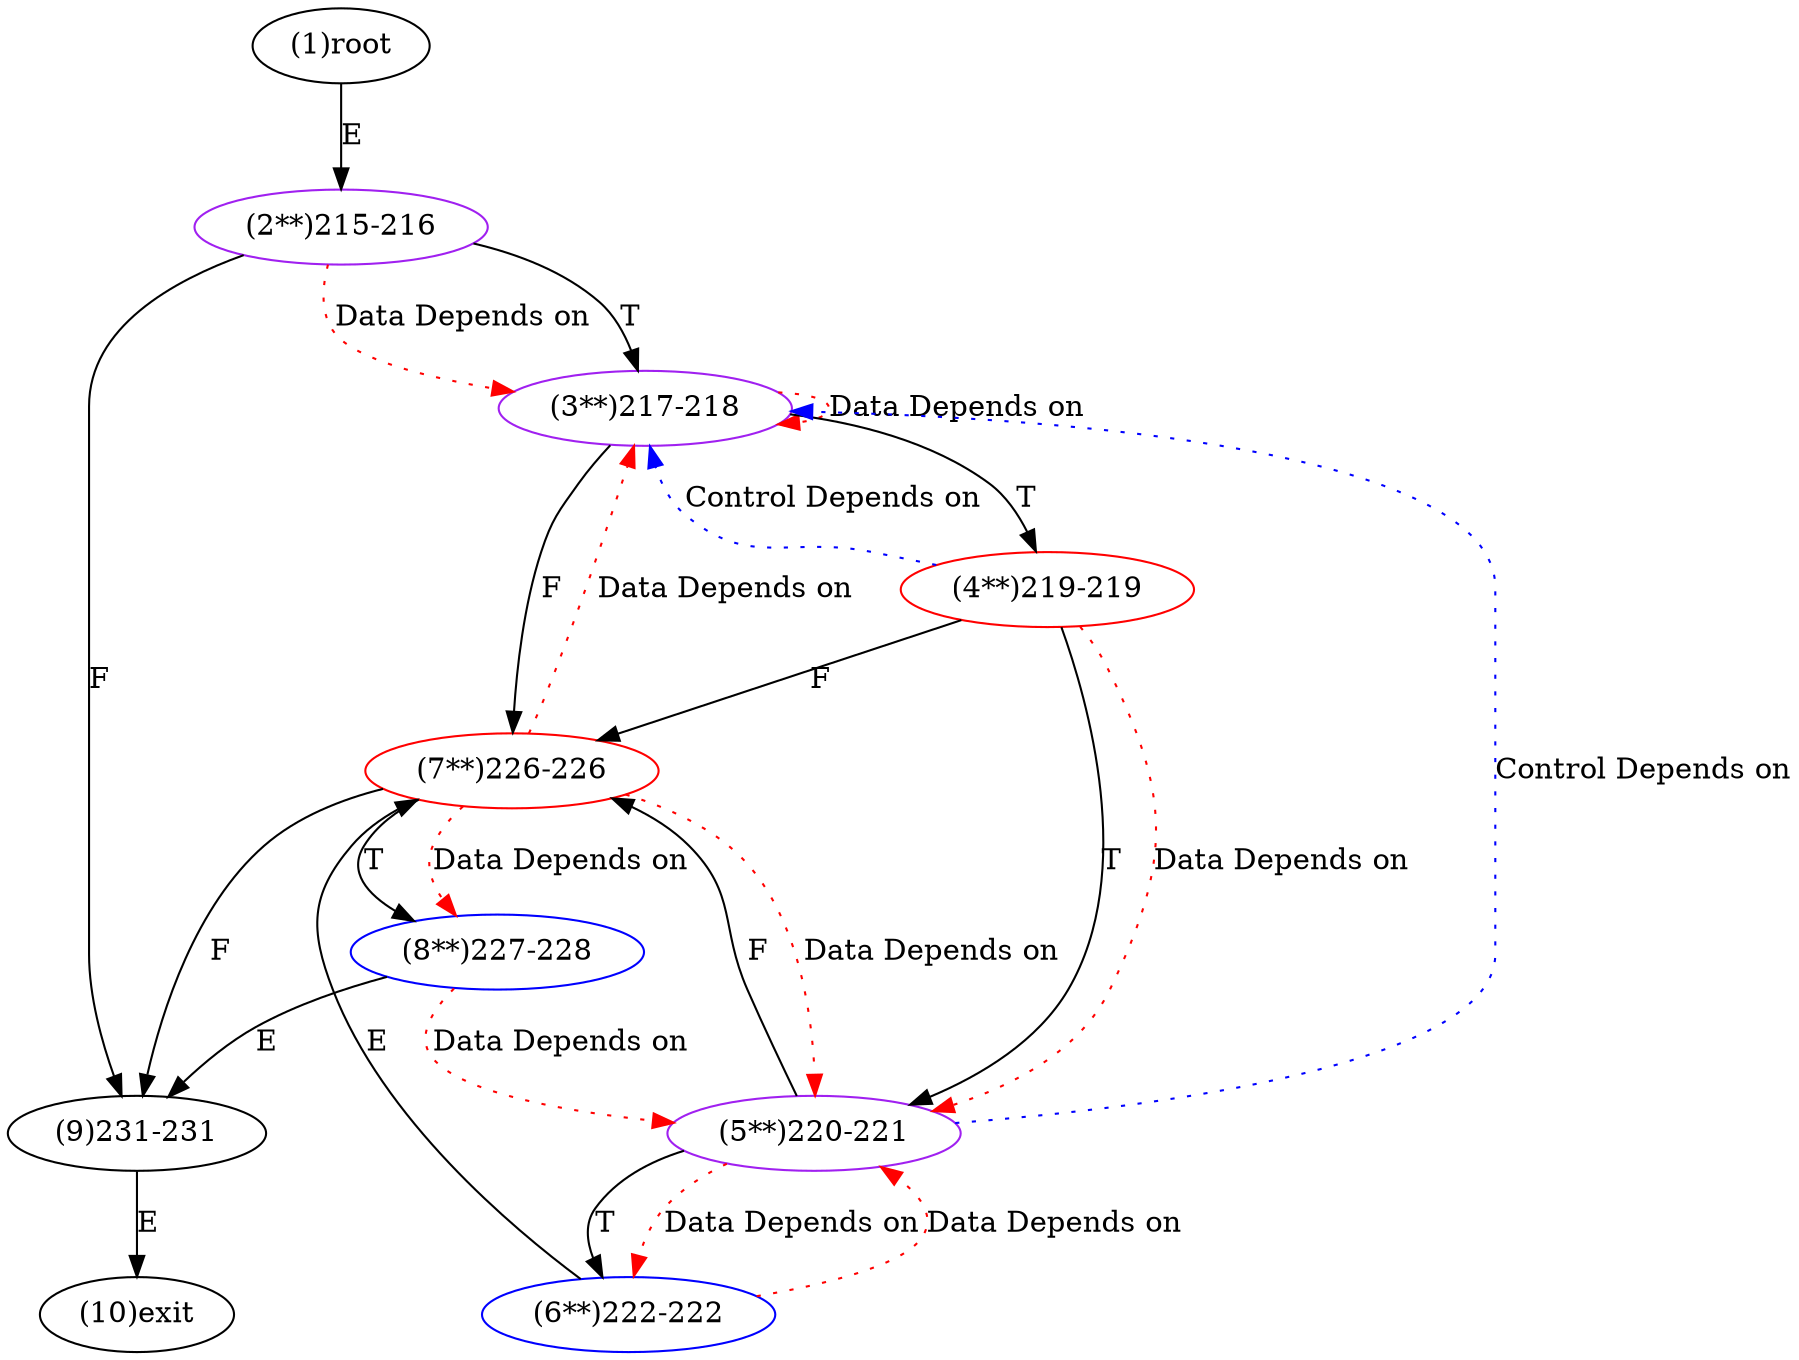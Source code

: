 digraph "" { 
1[ label="(1)root"];
2[ label="(2**)215-216",color=purple];
3[ label="(3**)217-218",color=purple];
4[ label="(4**)219-219",color=red];
5[ label="(5**)220-221",color=purple];
6[ label="(6**)222-222",color=blue];
7[ label="(7**)226-226",color=red];
8[ label="(8**)227-228",color=blue];
9[ label="(9)231-231"];
10[ label="(10)exit"];
1->2[ label="E"];
2->9[ label="F"];
2->3[ label="T"];
3->7[ label="F"];
3->4[ label="T"];
4->7[ label="F"];
4->5[ label="T"];
5->7[ label="F"];
5->6[ label="T"];
6->7[ label="E"];
7->9[ label="F"];
7->8[ label="T"];
8->9[ label="E"];
9->10[ label="E"];
2->3[ color="red" label="Data Depends on" style = dotted ];
3->3[ color="red" label="Data Depends on" style = dotted ];
4->5[ color="red" label="Data Depends on" style = dotted ];
4->3[ color="blue" label="Control Depends on" style = dotted ];
5->6[ color="red" label="Data Depends on" style = dotted ];
5->3[ color="blue" label="Control Depends on" style = dotted ];
6->5[ color="red" label="Data Depends on" style = dotted ];
7->5[ color="red" label="Data Depends on" style = dotted ];
7->3[ color="red" label="Data Depends on" style = dotted ];
7->8[ color="red" label="Data Depends on" style = dotted ];
8->5[ color="red" label="Data Depends on" style = dotted ];
}